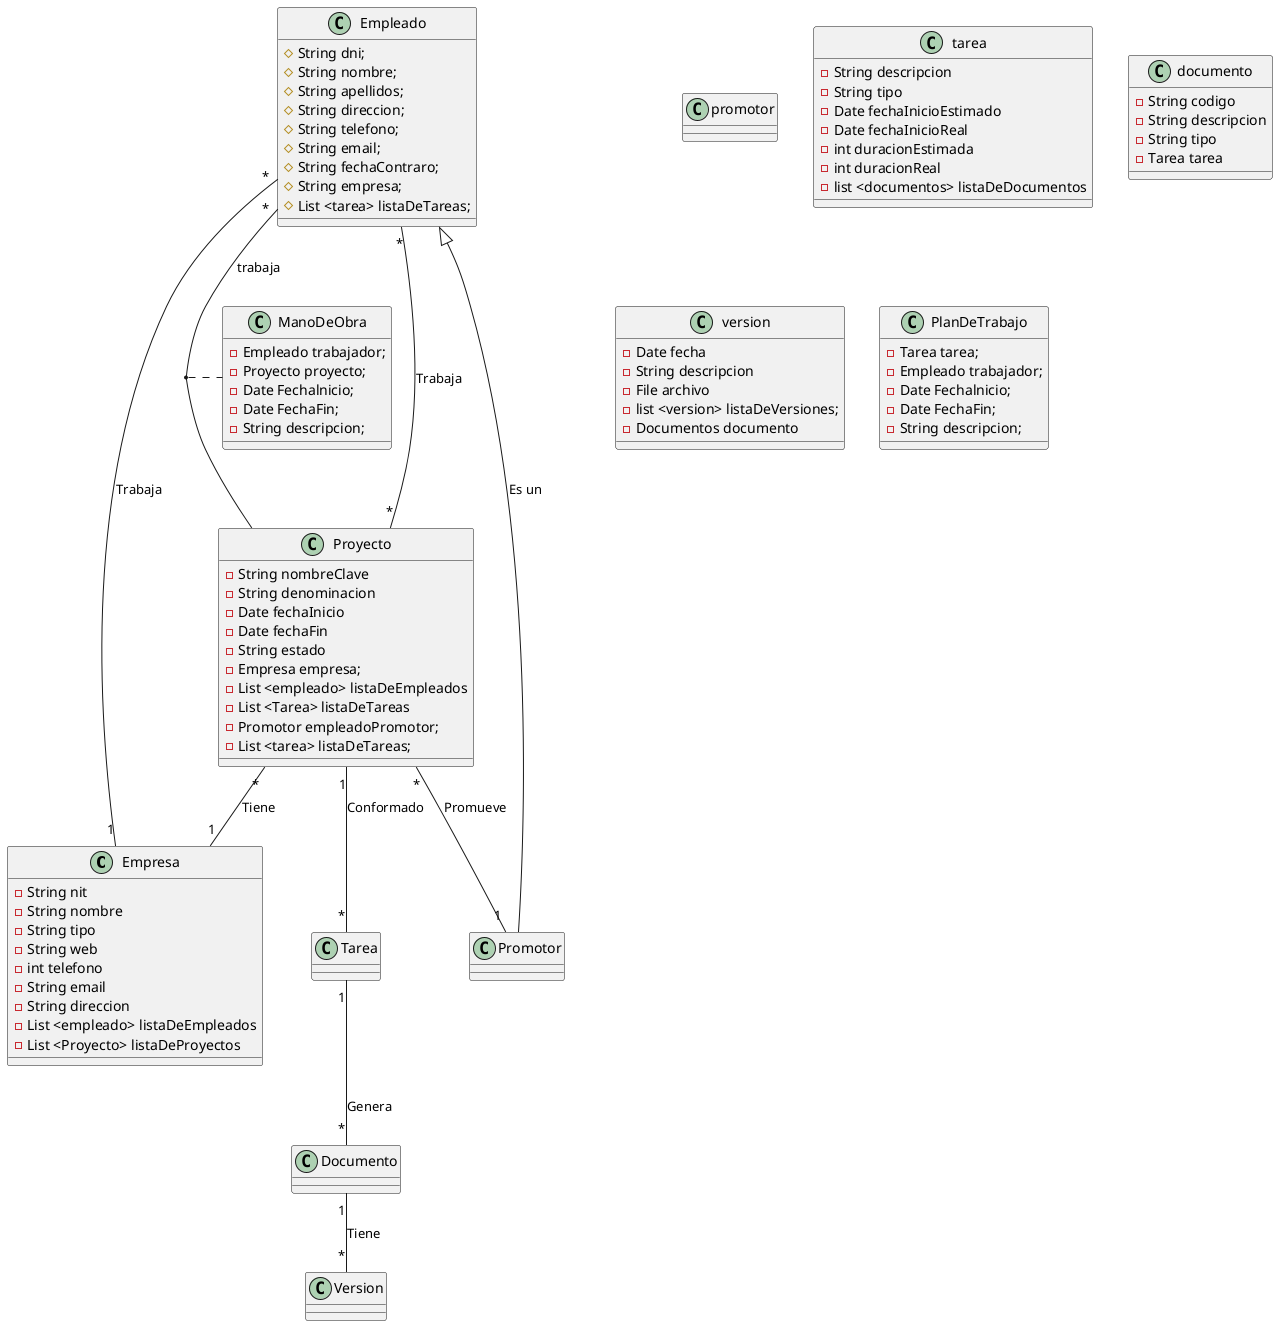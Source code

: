 @startuml

class Empresa {
  - String nit
  - String nombre
  - String tipo
  - String web
  - int telefono
  - String email
  - String direccion
- List <empleado> listaDeEmpleados
- List <Proyecto> listaDeProyectos
}

class Proyecto {
  - String nombreClave
  - String denominacion
  - Date fechaInicio
  - Date fechaFin
  - String estado
- Empresa empresa;
- List <empleado> listaDeEmpleados
- List <Tarea> listaDeTareas
-Promotor empleadoPromotor;
-List <tarea> listaDeTareas;
}

class Empleado{
# String dni;
# String nombre;
# String apellidos;
# String direccion;
# String telefono;
# String email;
# String fechaContraro;
# String empresa;
# List <tarea> listaDeTareas;
}

class promotor {
 
}

class tarea {
  -String descripcion
  -String tipo
  -Date fechaInicioEstimado
  -Date fechaInicioReal
  -int duracionEstimada
  -int duracionReal
-list <documentos> listaDeDocumentos

}

class documento {
-String codigo
-String descripcion
-String tipo
-Tarea tarea

}

class version {
  -Date fecha
  -String descripcion
  -File archivo
- list <version> listaDeVersiones;
-Documentos documento
}

class ManoDeObra {
-Empleado trabajador;
-Proyecto proyecto;
- Date Fechalnicio;
- Date FechaFin;
-String descripcion;
}

class PlanDeTrabajo{

- Tarea tarea;
- Empleado trabajador;
- Date Fechalnicio;
- Date FechaFin;
- String descripcion;

}

Empleado "*" -- "1" Empresa: Trabaja
Empleado <|-- Promotor : Es un
Proyecto "*" -- "1" Empresa: Tiene
Proyecto "*" -- "1" Promotor: Promueve
Proyecto "1" -- "*" Tarea : Conformado
Tarea "1" -- "*" Documento : Genera
Documento "1" -- "*" Version: Tiene
Empleado "*" -- Proyecto : trabaja 
(Empleado, Proyecto) .. ManoDeObra
Empleado "*" -- "*" Proyecto: Trabaja


@enduml
